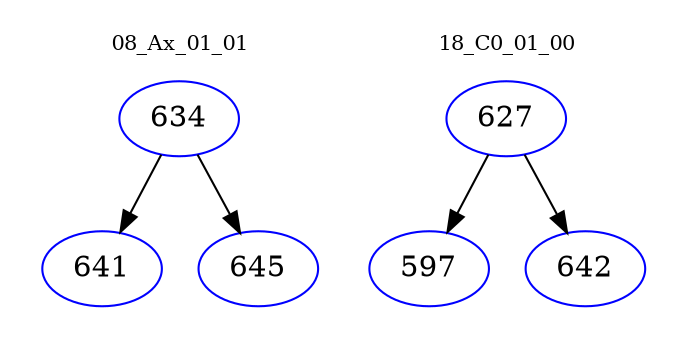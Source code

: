 digraph{
subgraph cluster_0 {
color = white
label = "08_Ax_01_01";
fontsize=10;
T0_634 [label="634", color="blue"]
T0_634 -> T0_641 [color="black"]
T0_641 [label="641", color="blue"]
T0_634 -> T0_645 [color="black"]
T0_645 [label="645", color="blue"]
}
subgraph cluster_1 {
color = white
label = "18_C0_01_00";
fontsize=10;
T1_627 [label="627", color="blue"]
T1_627 -> T1_597 [color="black"]
T1_597 [label="597", color="blue"]
T1_627 -> T1_642 [color="black"]
T1_642 [label="642", color="blue"]
}
}
